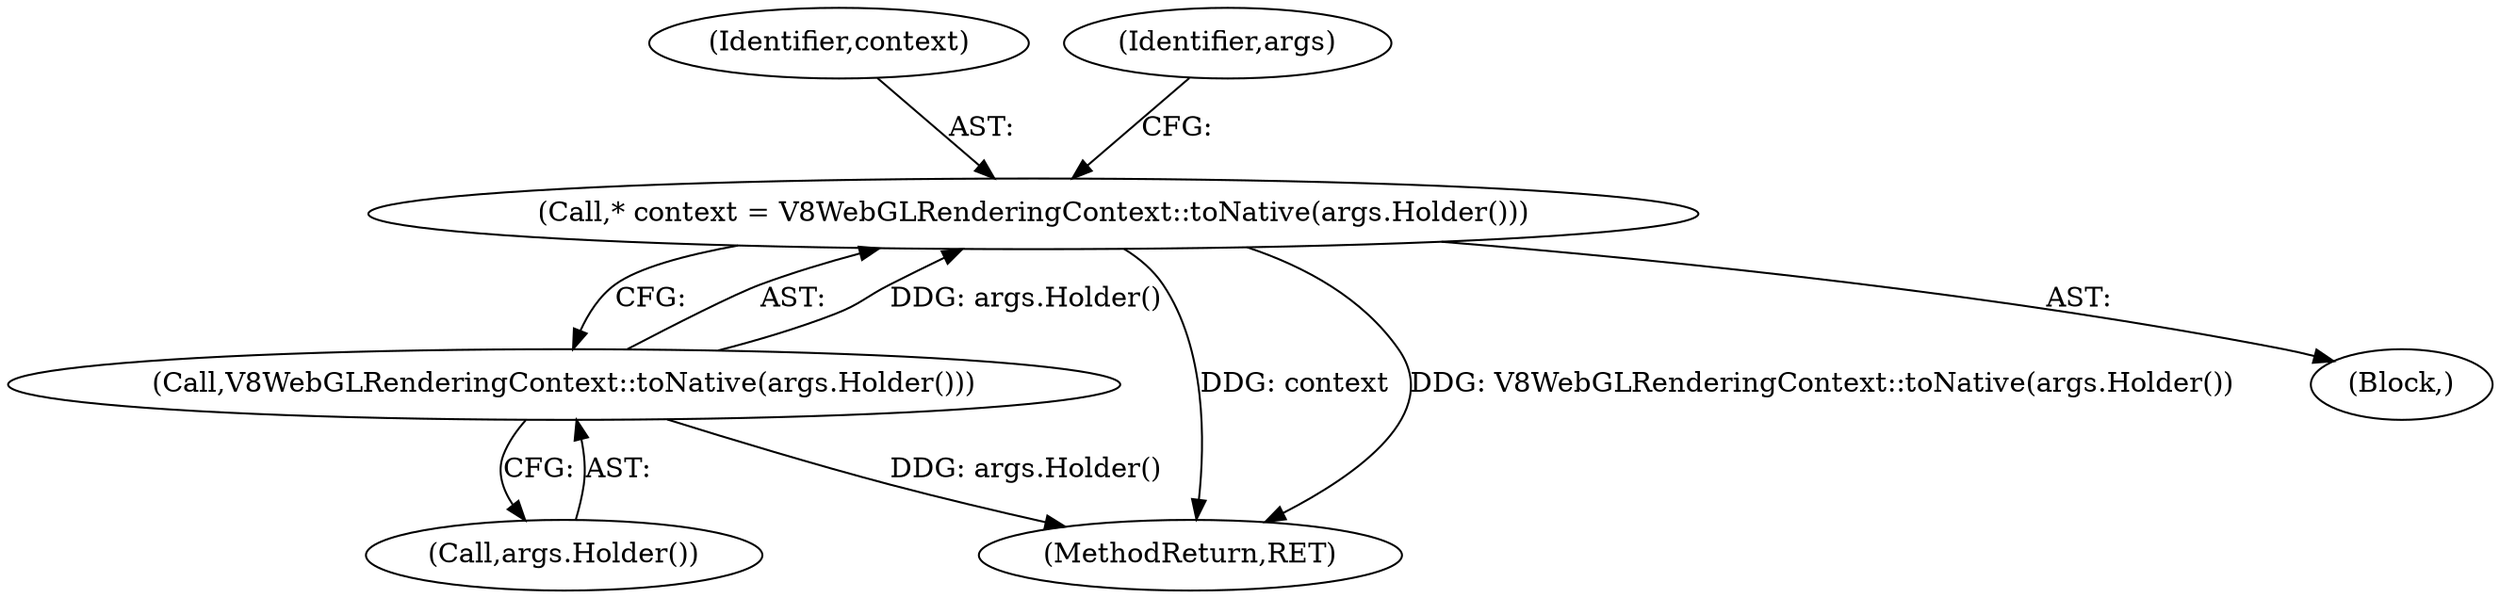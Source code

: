 digraph "0_Chrome_e9372a1bfd3588a80fcf49aa07321f0971dd6091_64@pointer" {
"1000163" [label="(Call,* context = V8WebGLRenderingContext::toNative(args.Holder()))"];
"1000165" [label="(Call,V8WebGLRenderingContext::toNative(args.Holder()))"];
"1000346" [label="(MethodReturn,RET)"];
"1000166" [label="(Call,args.Holder())"];
"1000164" [label="(Identifier,context)"];
"1000103" [label="(Block,)"];
"1000163" [label="(Call,* context = V8WebGLRenderingContext::toNative(args.Holder()))"];
"1000165" [label="(Call,V8WebGLRenderingContext::toNative(args.Holder()))"];
"1000170" [label="(Identifier,args)"];
"1000163" -> "1000103"  [label="AST: "];
"1000163" -> "1000165"  [label="CFG: "];
"1000164" -> "1000163"  [label="AST: "];
"1000165" -> "1000163"  [label="AST: "];
"1000170" -> "1000163"  [label="CFG: "];
"1000163" -> "1000346"  [label="DDG: context"];
"1000163" -> "1000346"  [label="DDG: V8WebGLRenderingContext::toNative(args.Holder())"];
"1000165" -> "1000163"  [label="DDG: args.Holder()"];
"1000165" -> "1000166"  [label="CFG: "];
"1000166" -> "1000165"  [label="AST: "];
"1000165" -> "1000346"  [label="DDG: args.Holder()"];
}
